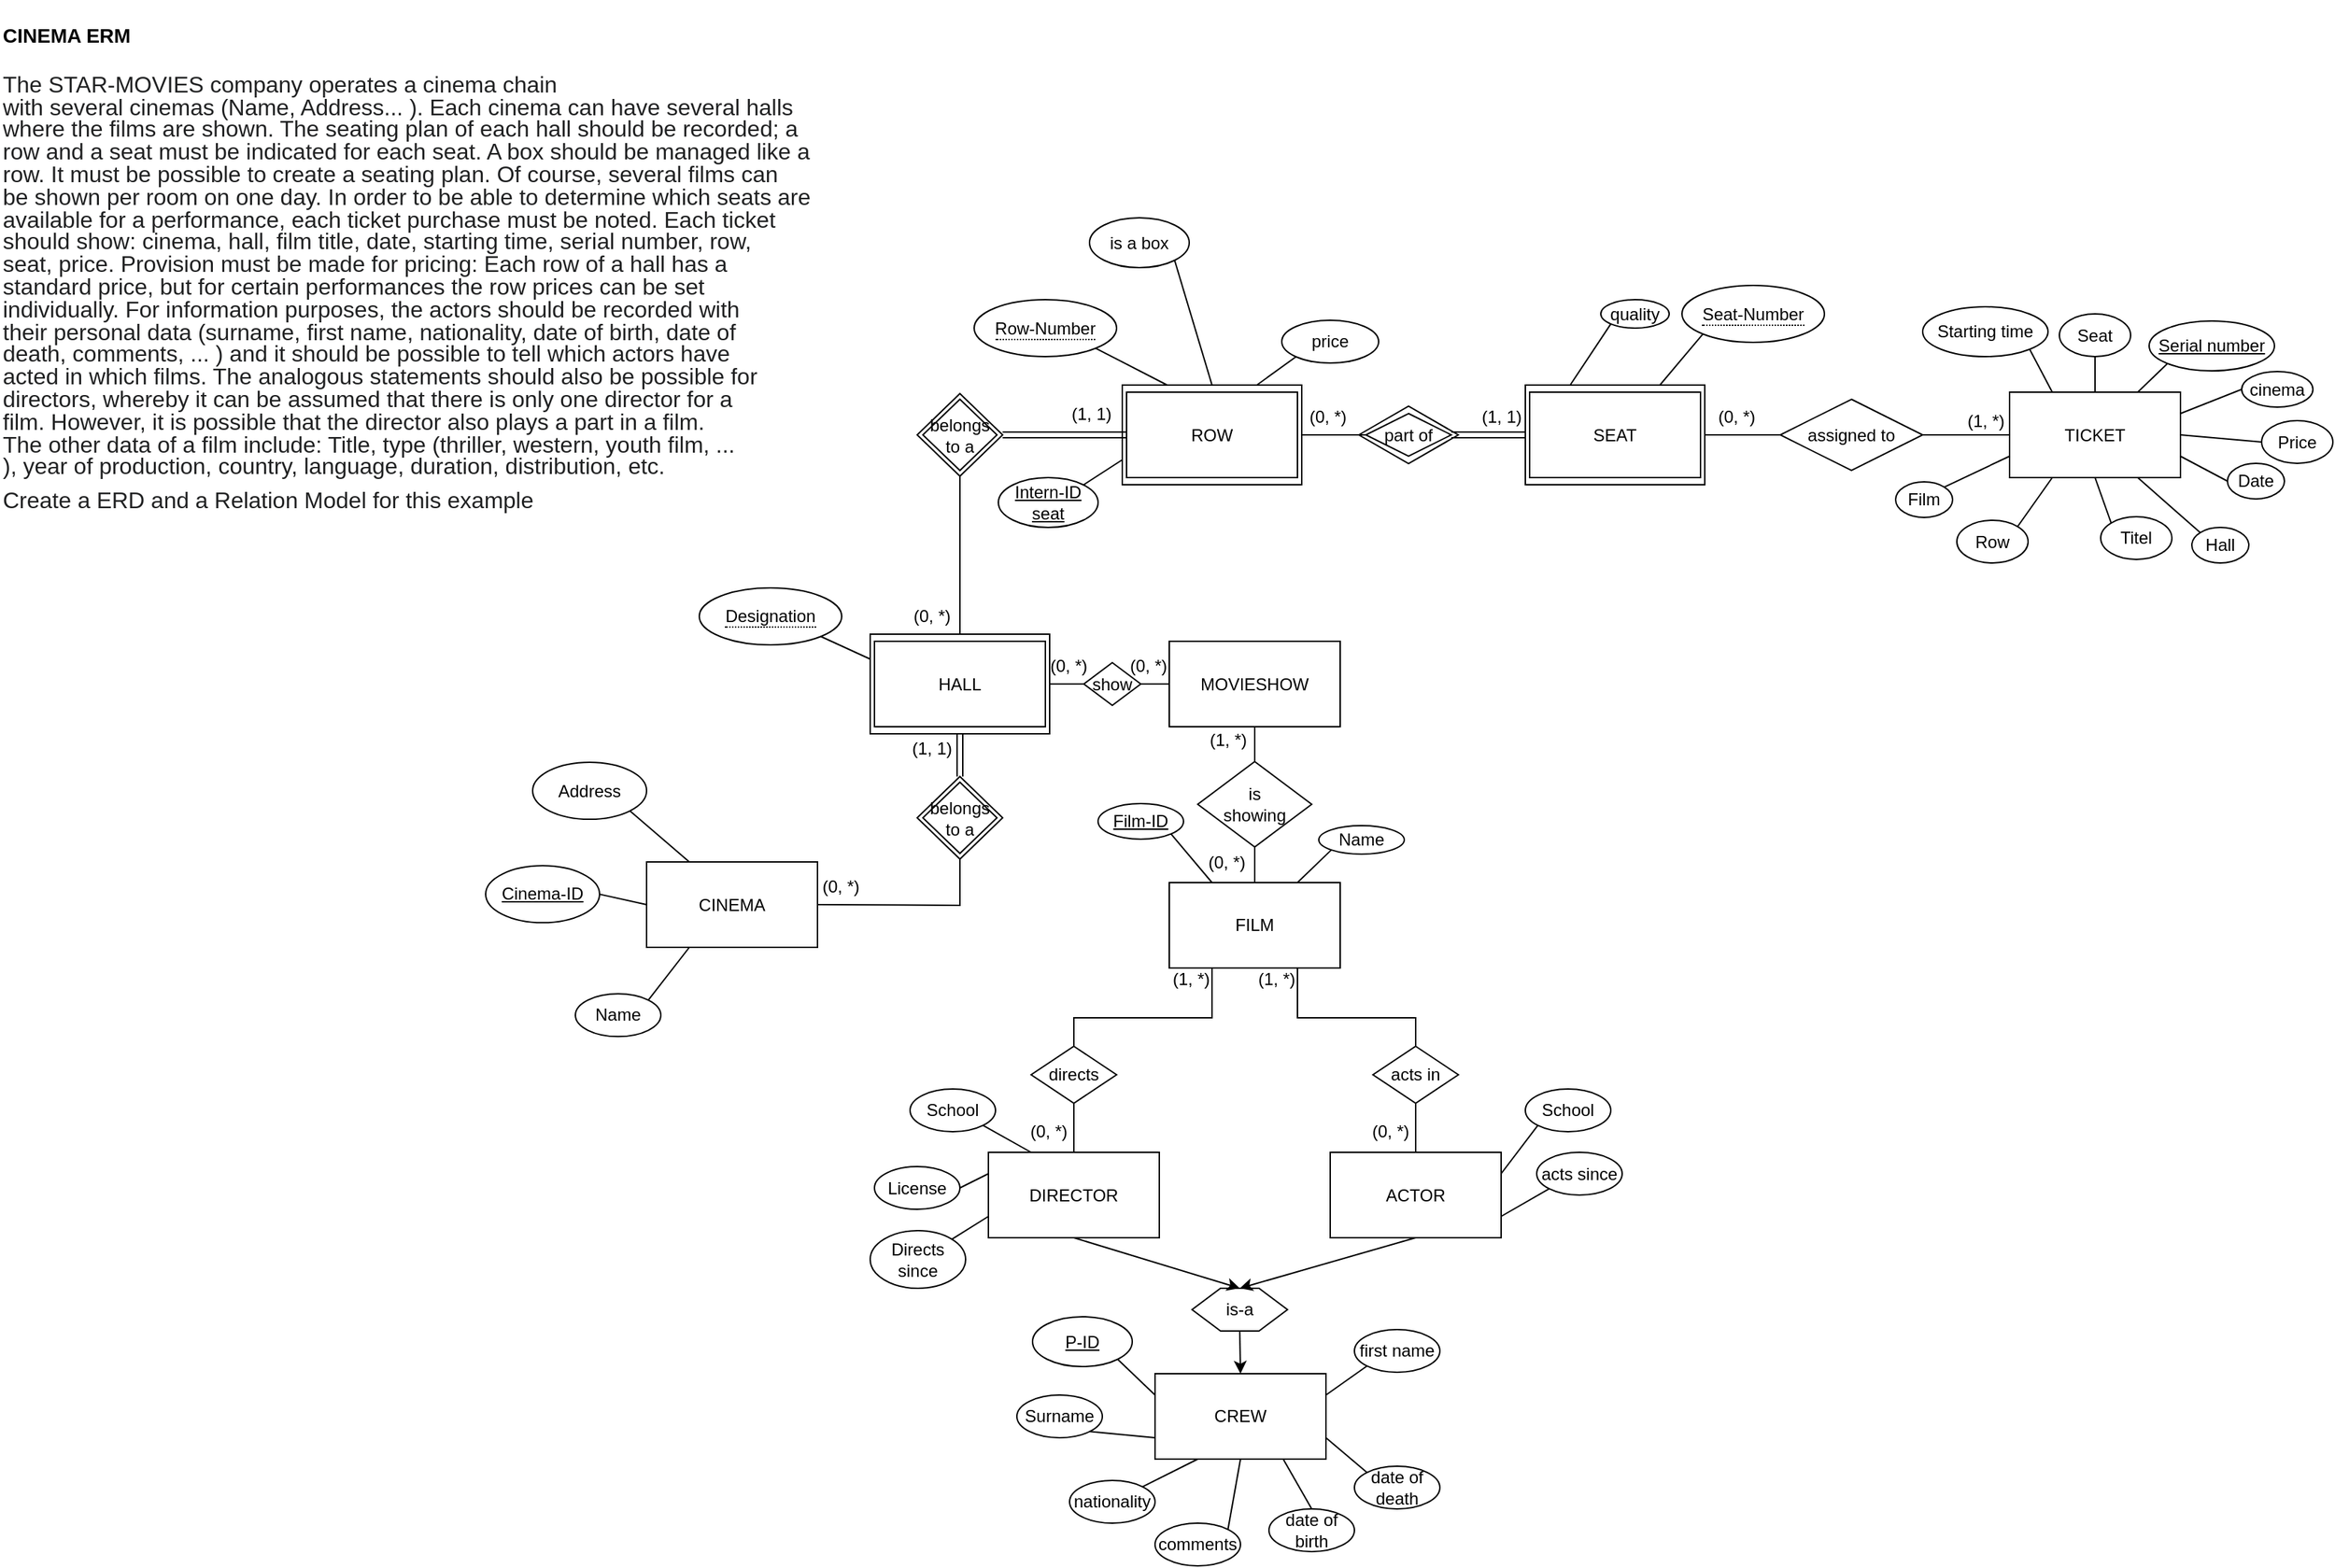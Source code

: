 <mxfile version="24.7.6">
  <diagram name="Seite-1" id="-tbs9R99MU5sMYvW19ob">
    <mxGraphModel dx="1727" dy="949" grid="1" gridSize="10" guides="1" tooltips="1" connect="1" arrows="1" fold="1" page="1" pageScale="1" pageWidth="1654" pageHeight="1169" math="0" shadow="0">
      <root>
        <mxCell id="0" />
        <mxCell id="1" parent="0" />
        <mxCell id="v5bdnCkCeKgytWKSB4Py-86" value="" style="html=1;whiteSpace=wrap;aspect=fixed;shape=isoRectangle;" vertex="1" parent="1">
          <mxGeometry x="963.09" y="311.55" width="69.83" height="41.9" as="geometry" />
        </mxCell>
        <mxCell id="v5bdnCkCeKgytWKSB4Py-83" value="" style="rounded=0;whiteSpace=wrap;html=1;" vertex="1" parent="1">
          <mxGeometry x="1080" y="297.5" width="126" height="70" as="geometry" />
        </mxCell>
        <mxCell id="v5bdnCkCeKgytWKSB4Py-82" value="" style="rounded=0;whiteSpace=wrap;html=1;" vertex="1" parent="1">
          <mxGeometry x="797" y="297.5" width="126" height="70" as="geometry" />
        </mxCell>
        <mxCell id="v5bdnCkCeKgytWKSB4Py-19" value="" style="rounded=0;whiteSpace=wrap;html=1;" vertex="1" parent="1">
          <mxGeometry x="620" y="472.5" width="126" height="70" as="geometry" />
        </mxCell>
        <mxCell id="GuMBQw5mWaE-lglOih7J-1" value="&lt;h1 style=&quot;margin-top: 0px;&quot;&gt;&lt;font style=&quot;font-size: 14px;&quot;&gt;CINEMA ERM&lt;/font&gt;&lt;/h1&gt;&lt;p style=&quot;margin-top:6.0pt;margin-right:0cm;margin-bottom:6.0pt;&lt;br/&gt;margin-left:0cm;text-align:justify;line-height:115%&quot; class=&quot;MsoNormal&quot;&gt;&lt;span style=&quot;line-height: 115%; font-family: Arial, sans-serif; color: rgb(32, 33, 34);&quot; lang=&quot;EN-US&quot;&gt;&lt;font size=&quot;3&quot; style=&quot;&quot;&gt;The STAR-MOVIES company operates a cinema chain&lt;br&gt;with several cinemas (Name, Address... ). Each cinema can have several halls&lt;br&gt;where the films are shown. The seating plan of each hall should be recorded; a&lt;br&gt;row and a seat must be indicated for each seat. A box should be managed like a&lt;br&gt;row. It must be possible to create a seating plan. Of course, several films can&lt;br&gt;be shown per room on one day. In order to be able to determine which seats are&lt;br&gt;available for a performance, each ticket purchase must be noted. Each ticket&lt;br&gt;should show: cinema, hall, film title, date, starting time, serial number, row,&lt;br&gt;seat, price. Provision must be made for pricing: Each row of a hall has a&lt;br&gt;standard price, but for certain performances the row prices can be set&lt;br&gt;individually. For information purposes, the actors should be recorded with&lt;br&gt;their personal data (surname, first name, nationality, date of birth, date of&lt;br&gt;death, comments, ... ) and it should be possible to tell which actors have&lt;br&gt;acted in which films. The analogous statements should also be possible for&lt;br&gt;directors, whereby it can be assumed that there is only one director for a&lt;br&gt;film. However, it is possible that the director also plays a part in a film.&lt;br&gt;The other data of a film include: Title, type (thriller, western, youth film, ...&lt;br&gt;), year of production, country, language, duration, distribution, etc.&lt;/font&gt;&lt;/span&gt;&lt;/p&gt;&lt;p style=&quot;margin-top:6.0pt;margin-right:0cm;margin-bottom:6.0pt;&lt;br/&gt;margin-left:0cm;text-align:justify;line-height:115%&quot; class=&quot;MsoNormal&quot;&gt;&lt;span style=&quot;line-height: 115%; font-family: Arial, sans-serif; color: rgb(32, 33, 34);&quot; lang=&quot;EN-US&quot;&gt;&lt;font size=&quot;3&quot; style=&quot;&quot;&gt;Create a ERD and a Relation Model for this example&lt;/font&gt;&lt;/span&gt;&lt;/p&gt;" style="text;html=1;whiteSpace=wrap;overflow=hidden;rounded=0;" parent="1" vertex="1">
          <mxGeometry x="9" y="27.5" width="570" height="360" as="geometry" />
        </mxCell>
        <mxCell id="GuMBQw5mWaE-lglOih7J-2" value="CINEMA" style="rounded=0;whiteSpace=wrap;html=1;" parent="1" vertex="1">
          <mxGeometry x="463" y="632.5" width="120" height="60" as="geometry" />
        </mxCell>
        <mxCell id="GuMBQw5mWaE-lglOih7J-3" value="HALL" style="rounded=0;whiteSpace=wrap;html=1;" parent="1" vertex="1">
          <mxGeometry x="623" y="477.5" width="120" height="60" as="geometry" />
        </mxCell>
        <mxCell id="GuMBQw5mWaE-lglOih7J-4" value="ROW" style="rounded=0;whiteSpace=wrap;html=1;" parent="1" vertex="1">
          <mxGeometry x="800" y="302.5" width="120" height="60" as="geometry" />
        </mxCell>
        <mxCell id="GuMBQw5mWaE-lglOih7J-5" value="SEAT" style="rounded=0;whiteSpace=wrap;html=1;" parent="1" vertex="1">
          <mxGeometry x="1083" y="302.5" width="120" height="60" as="geometry" />
        </mxCell>
        <mxCell id="GuMBQw5mWaE-lglOih7J-9" value="part of" style="rhombus;whiteSpace=wrap;html=1;" parent="1" vertex="1">
          <mxGeometry x="968" y="317.5" width="60" height="30" as="geometry" />
        </mxCell>
        <mxCell id="GuMBQw5mWaE-lglOih7J-14" value="is&lt;br&gt;showing" style="rhombus;whiteSpace=wrap;html=1;" parent="1" vertex="1">
          <mxGeometry x="850" y="562" width="80" height="60" as="geometry" />
        </mxCell>
        <mxCell id="GuMBQw5mWaE-lglOih7J-19" value="ACTOR" style="rounded=0;whiteSpace=wrap;html=1;" parent="1" vertex="1">
          <mxGeometry x="943" y="836.5" width="120" height="60" as="geometry" />
        </mxCell>
        <mxCell id="GuMBQw5mWaE-lglOih7J-20" value="DIRECTOR" style="rounded=0;whiteSpace=wrap;html=1;" parent="1" vertex="1">
          <mxGeometry x="703" y="836.5" width="120" height="60" as="geometry" />
        </mxCell>
        <mxCell id="GuMBQw5mWaE-lglOih7J-22" value="TICKET" style="whiteSpace=wrap;html=1;" parent="1" vertex="1">
          <mxGeometry x="1420" y="302.5" width="120" height="60" as="geometry" />
        </mxCell>
        <mxCell id="GuMBQw5mWaE-lglOih7J-23" value="FILM" style="whiteSpace=wrap;html=1;" parent="1" vertex="1">
          <mxGeometry x="830" y="647" width="120" height="60" as="geometry" />
        </mxCell>
        <mxCell id="GuMBQw5mWaE-lglOih7J-24" value="directs" style="rhombus;whiteSpace=wrap;html=1;" parent="1" vertex="1">
          <mxGeometry x="733" y="762" width="60" height="40" as="geometry" />
        </mxCell>
        <mxCell id="GuMBQw5mWaE-lglOih7J-25" value="acts in" style="rhombus;whiteSpace=wrap;html=1;" parent="1" vertex="1">
          <mxGeometry x="973" y="762" width="60" height="40" as="geometry" />
        </mxCell>
        <mxCell id="GuMBQw5mWaE-lglOih7J-26" value="" style="endArrow=none;html=1;rounded=0;entryX=0.5;entryY=1;entryDx=0;entryDy=0;exitX=0.5;exitY=0;exitDx=0;exitDy=0;" parent="1" source="GuMBQw5mWaE-lglOih7J-20" target="GuMBQw5mWaE-lglOih7J-24" edge="1">
          <mxGeometry width="50" height="50" relative="1" as="geometry">
            <mxPoint x="743" y="792" as="sourcePoint" />
            <mxPoint x="763" y="802" as="targetPoint" />
          </mxGeometry>
        </mxCell>
        <mxCell id="GuMBQw5mWaE-lglOih7J-27" value="" style="endArrow=none;html=1;rounded=0;entryX=0.5;entryY=0;entryDx=0;entryDy=0;exitX=0.5;exitY=1;exitDx=0;exitDy=0;" parent="1" source="GuMBQw5mWaE-lglOih7J-25" target="GuMBQw5mWaE-lglOih7J-19" edge="1">
          <mxGeometry width="50" height="50" relative="1" as="geometry">
            <mxPoint x="1003" y="802" as="sourcePoint" />
            <mxPoint x="1003" y="732" as="targetPoint" />
          </mxGeometry>
        </mxCell>
        <mxCell id="GuMBQw5mWaE-lglOih7J-29" value="" style="endArrow=none;html=1;rounded=0;exitX=0.5;exitY=1;exitDx=0;exitDy=0;entryX=0.5;entryY=0;entryDx=0;entryDy=0;" parent="1" source="GuMBQw5mWaE-lglOih7J-14" target="GuMBQw5mWaE-lglOih7J-23" edge="1">
          <mxGeometry width="50" height="50" relative="1" as="geometry">
            <mxPoint x="810" y="707" as="sourcePoint" />
            <mxPoint x="830" y="677" as="targetPoint" />
          </mxGeometry>
        </mxCell>
        <mxCell id="GuMBQw5mWaE-lglOih7J-37" value="" style="endArrow=none;html=1;rounded=0;entryX=0;entryY=0.5;entryDx=0;entryDy=0;exitX=1;exitY=0.5;exitDx=0;exitDy=0;shape=link;" parent="1" source="GuMBQw5mWaE-lglOih7J-9" target="v5bdnCkCeKgytWKSB4Py-83" edge="1">
          <mxGeometry width="50" height="50" relative="1" as="geometry">
            <mxPoint x="1590" y="362.5" as="sourcePoint" />
            <mxPoint x="923" y="537.5" as="targetPoint" />
          </mxGeometry>
        </mxCell>
        <mxCell id="GuMBQw5mWaE-lglOih7J-39" value="assigned to" style="rhombus;whiteSpace=wrap;html=1;" parent="1" vertex="1">
          <mxGeometry x="1259" y="307.5" width="100" height="50" as="geometry" />
        </mxCell>
        <mxCell id="GuMBQw5mWaE-lglOih7J-49" value="&lt;u&gt;Cinema-ID&lt;/u&gt;" style="ellipse;whiteSpace=wrap;html=1;" parent="1" vertex="1">
          <mxGeometry x="350" y="635.18" width="80" height="40" as="geometry" />
        </mxCell>
        <mxCell id="GuMBQw5mWaE-lglOih7J-50" value="Address" style="ellipse;whiteSpace=wrap;html=1;" parent="1" vertex="1">
          <mxGeometry x="383" y="562.5" width="80" height="40" as="geometry" />
        </mxCell>
        <mxCell id="GuMBQw5mWaE-lglOih7J-51" value="Name" style="ellipse;whiteSpace=wrap;html=1;" parent="1" vertex="1">
          <mxGeometry x="413" y="725.18" width="60" height="30" as="geometry" />
        </mxCell>
        <mxCell id="GuMBQw5mWaE-lglOih7J-52" value="" style="endArrow=none;html=1;rounded=0;exitX=1;exitY=0.5;exitDx=0;exitDy=0;entryX=0;entryY=0.5;entryDx=0;entryDy=0;" parent="1" source="GuMBQw5mWaE-lglOih7J-49" target="GuMBQw5mWaE-lglOih7J-2" edge="1">
          <mxGeometry width="50" height="50" relative="1" as="geometry">
            <mxPoint x="443" y="635.18" as="sourcePoint" />
            <mxPoint x="463" y="605.18" as="targetPoint" />
          </mxGeometry>
        </mxCell>
        <mxCell id="GuMBQw5mWaE-lglOih7J-56" value="" style="endArrow=none;html=1;rounded=0;entryX=1;entryY=1;entryDx=0;entryDy=0;exitX=0.25;exitY=0;exitDx=0;exitDy=0;" parent="1" source="GuMBQw5mWaE-lglOih7J-2" target="GuMBQw5mWaE-lglOih7J-50" edge="1">
          <mxGeometry width="50" height="50" relative="1" as="geometry">
            <mxPoint x="523" y="625.18" as="sourcePoint" />
            <mxPoint x="461.284" y="599.822" as="targetPoint" />
          </mxGeometry>
        </mxCell>
        <mxCell id="GuMBQw5mWaE-lglOih7J-57" value="" style="endArrow=none;html=1;rounded=0;entryX=0.25;entryY=1;entryDx=0;entryDy=0;exitX=1;exitY=0;exitDx=0;exitDy=0;" parent="1" source="GuMBQw5mWaE-lglOih7J-51" target="GuMBQw5mWaE-lglOih7J-2" edge="1">
          <mxGeometry width="50" height="50" relative="1" as="geometry">
            <mxPoint x="453" y="745.18" as="sourcePoint" />
            <mxPoint x="503" y="695.18" as="targetPoint" />
          </mxGeometry>
        </mxCell>
        <mxCell id="GuMBQw5mWaE-lglOih7J-62" value="acts since" style="ellipse;whiteSpace=wrap;html=1;" parent="1" vertex="1">
          <mxGeometry x="1088" y="836.5" width="60" height="30" as="geometry" />
        </mxCell>
        <mxCell id="GuMBQw5mWaE-lglOih7J-69" value="" style="endArrow=none;html=1;rounded=0;entryX=1;entryY=0.75;entryDx=0;entryDy=0;exitX=0;exitY=1;exitDx=0;exitDy=0;" parent="1" source="GuMBQw5mWaE-lglOih7J-62" target="GuMBQw5mWaE-lglOih7J-19" edge="1">
          <mxGeometry width="50" height="50" relative="1" as="geometry">
            <mxPoint x="1023" y="946.5" as="sourcePoint" />
            <mxPoint x="1073" y="896.5" as="targetPoint" />
          </mxGeometry>
        </mxCell>
        <mxCell id="GuMBQw5mWaE-lglOih7J-70" value="School" style="ellipse;whiteSpace=wrap;html=1;" parent="1" vertex="1">
          <mxGeometry x="648" y="792" width="60" height="30" as="geometry" />
        </mxCell>
        <mxCell id="GuMBQw5mWaE-lglOih7J-71" value="License" style="ellipse;whiteSpace=wrap;html=1;" parent="1" vertex="1">
          <mxGeometry x="623" y="846.5" width="60" height="30" as="geometry" />
        </mxCell>
        <mxCell id="GuMBQw5mWaE-lglOih7J-72" value="Directs since" style="ellipse;whiteSpace=wrap;html=1;" parent="1" vertex="1">
          <mxGeometry x="620" y="891.5" width="67" height="40.5" as="geometry" />
        </mxCell>
        <mxCell id="GuMBQw5mWaE-lglOih7J-77" value="" style="endArrow=none;html=1;rounded=0;exitX=1;exitY=0.5;exitDx=0;exitDy=0;entryX=0;entryY=0.25;entryDx=0;entryDy=0;" parent="1" source="GuMBQw5mWaE-lglOih7J-71" target="GuMBQw5mWaE-lglOih7J-20" edge="1">
          <mxGeometry width="50" height="50" relative="1" as="geometry">
            <mxPoint x="720" y="886.5" as="sourcePoint" />
            <mxPoint x="770" y="836.5" as="targetPoint" />
          </mxGeometry>
        </mxCell>
        <mxCell id="GuMBQw5mWaE-lglOih7J-78" value="" style="endArrow=none;html=1;rounded=0;exitX=1;exitY=1;exitDx=0;exitDy=0;entryX=0.25;entryY=0;entryDx=0;entryDy=0;" parent="1" source="GuMBQw5mWaE-lglOih7J-70" target="GuMBQw5mWaE-lglOih7J-20" edge="1">
          <mxGeometry width="50" height="50" relative="1" as="geometry">
            <mxPoint x="683" y="836.5" as="sourcePoint" />
            <mxPoint x="733" y="786.5" as="targetPoint" />
          </mxGeometry>
        </mxCell>
        <mxCell id="GuMBQw5mWaE-lglOih7J-79" value="" style="endArrow=none;html=1;rounded=0;exitX=1;exitY=0;exitDx=0;exitDy=0;entryX=0;entryY=0.75;entryDx=0;entryDy=0;" parent="1" source="GuMBQw5mWaE-lglOih7J-72" target="GuMBQw5mWaE-lglOih7J-20" edge="1">
          <mxGeometry width="50" height="50" relative="1" as="geometry">
            <mxPoint x="721.724" y="901.155" as="sourcePoint" />
            <mxPoint x="780" y="866.5" as="targetPoint" />
          </mxGeometry>
        </mxCell>
        <mxCell id="GuMBQw5mWaE-lglOih7J-83" value="Name" style="ellipse;whiteSpace=wrap;html=1;" parent="1" vertex="1">
          <mxGeometry x="935" y="607" width="60" height="20" as="geometry" />
        </mxCell>
        <mxCell id="GuMBQw5mWaE-lglOih7J-84" value="&lt;u&gt;Film-ID&lt;/u&gt;" style="ellipse;whiteSpace=wrap;html=1;" parent="1" vertex="1">
          <mxGeometry x="780" y="591.5" width="60" height="25" as="geometry" />
        </mxCell>
        <mxCell id="GuMBQw5mWaE-lglOih7J-85" value="" style="endArrow=none;html=1;rounded=0;entryX=1;entryY=1;entryDx=0;entryDy=0;exitX=0.25;exitY=0;exitDx=0;exitDy=0;" parent="1" source="GuMBQw5mWaE-lglOih7J-23" target="GuMBQw5mWaE-lglOih7J-84" edge="1">
          <mxGeometry width="50" height="50" relative="1" as="geometry">
            <mxPoint x="810" y="657" as="sourcePoint" />
            <mxPoint x="860" y="607" as="targetPoint" />
          </mxGeometry>
        </mxCell>
        <mxCell id="GuMBQw5mWaE-lglOih7J-86" value="" style="endArrow=none;html=1;rounded=0;exitX=0.75;exitY=0;exitDx=0;exitDy=0;entryX=0;entryY=1;entryDx=0;entryDy=0;" parent="1" source="GuMBQw5mWaE-lglOih7J-23" target="GuMBQw5mWaE-lglOih7J-83" edge="1">
          <mxGeometry width="50" height="50" relative="1" as="geometry">
            <mxPoint x="930" y="647" as="sourcePoint" />
            <mxPoint x="980" y="597" as="targetPoint" />
          </mxGeometry>
        </mxCell>
        <mxCell id="GuMBQw5mWaE-lglOih7J-93" value="is a box" style="ellipse;whiteSpace=wrap;html=1;" parent="1" vertex="1">
          <mxGeometry x="774" y="180" width="70" height="35" as="geometry" />
        </mxCell>
        <mxCell id="GuMBQw5mWaE-lglOih7J-97" value="&lt;u&gt;Serial number&lt;/u&gt;" style="ellipse;whiteSpace=wrap;html=1;" parent="1" vertex="1">
          <mxGeometry x="1518" y="252.5" width="88" height="35" as="geometry" />
        </mxCell>
        <mxCell id="GuMBQw5mWaE-lglOih7J-98" value="" style="endArrow=none;html=1;rounded=0;exitX=0.75;exitY=0;exitDx=0;exitDy=0;entryX=0;entryY=1;entryDx=0;entryDy=0;" parent="1" source="GuMBQw5mWaE-lglOih7J-22" target="GuMBQw5mWaE-lglOih7J-97" edge="1">
          <mxGeometry width="50" height="50" relative="1" as="geometry">
            <mxPoint x="1488" y="307.5" as="sourcePoint" />
            <mxPoint x="1538" y="257.5" as="targetPoint" />
          </mxGeometry>
        </mxCell>
        <mxCell id="GuMBQw5mWaE-lglOih7J-99" value="cinema" style="ellipse;whiteSpace=wrap;html=1;" parent="1" vertex="1">
          <mxGeometry x="1583" y="288" width="50" height="25" as="geometry" />
        </mxCell>
        <mxCell id="GuMBQw5mWaE-lglOih7J-100" value="" style="endArrow=none;html=1;rounded=0;exitX=1;exitY=0.25;exitDx=0;exitDy=0;entryX=0;entryY=0.5;entryDx=0;entryDy=0;" parent="1" source="GuMBQw5mWaE-lglOih7J-22" target="GuMBQw5mWaE-lglOih7J-99" edge="1">
          <mxGeometry width="50" height="50" relative="1" as="geometry">
            <mxPoint x="1568" y="417.5" as="sourcePoint" />
            <mxPoint x="1618" y="367.5" as="targetPoint" />
          </mxGeometry>
        </mxCell>
        <mxCell id="GuMBQw5mWaE-lglOih7J-101" value="Date" style="ellipse;whiteSpace=wrap;html=1;" parent="1" vertex="1">
          <mxGeometry x="1573" y="352.5" width="40" height="25" as="geometry" />
        </mxCell>
        <mxCell id="GuMBQw5mWaE-lglOih7J-102" value="" style="endArrow=none;html=1;rounded=0;exitX=1;exitY=0.75;exitDx=0;exitDy=0;entryX=0;entryY=0.5;entryDx=0;entryDy=0;" parent="1" source="GuMBQw5mWaE-lglOih7J-22" target="GuMBQw5mWaE-lglOih7J-101" edge="1">
          <mxGeometry width="50" height="50" relative="1" as="geometry">
            <mxPoint x="1538" y="437.5" as="sourcePoint" />
            <mxPoint x="1588" y="387.5" as="targetPoint" />
          </mxGeometry>
        </mxCell>
        <mxCell id="GuMBQw5mWaE-lglOih7J-103" value="Hall" style="ellipse;whiteSpace=wrap;html=1;" parent="1" vertex="1">
          <mxGeometry x="1548" y="397.5" width="40" height="25" as="geometry" />
        </mxCell>
        <mxCell id="GuMBQw5mWaE-lglOih7J-104" value="" style="endArrow=none;html=1;rounded=0;entryX=0.75;entryY=1;entryDx=0;entryDy=0;exitX=0;exitY=0;exitDx=0;exitDy=0;" parent="1" source="GuMBQw5mWaE-lglOih7J-103" target="GuMBQw5mWaE-lglOih7J-22" edge="1">
          <mxGeometry width="50" height="50" relative="1" as="geometry">
            <mxPoint x="1488" y="437.5" as="sourcePoint" />
            <mxPoint x="1538" y="387.5" as="targetPoint" />
          </mxGeometry>
        </mxCell>
        <mxCell id="GuMBQw5mWaE-lglOih7J-105" value="Film" style="ellipse;whiteSpace=wrap;html=1;" parent="1" vertex="1">
          <mxGeometry x="1340" y="365.5" width="40" height="25" as="geometry" />
        </mxCell>
        <mxCell id="GuMBQw5mWaE-lglOih7J-106" value="" style="endArrow=none;html=1;rounded=0;entryX=0;entryY=0.75;entryDx=0;entryDy=0;exitX=1;exitY=0;exitDx=0;exitDy=0;" parent="1" source="GuMBQw5mWaE-lglOih7J-105" target="GuMBQw5mWaE-lglOih7J-22" edge="1">
          <mxGeometry width="50" height="50" relative="1" as="geometry">
            <mxPoint x="1428" y="437.5" as="sourcePoint" />
            <mxPoint x="1478" y="387.5" as="targetPoint" />
          </mxGeometry>
        </mxCell>
        <mxCell id="GuMBQw5mWaE-lglOih7J-107" value="Row" style="ellipse;whiteSpace=wrap;html=1;" parent="1" vertex="1">
          <mxGeometry x="1383" y="392.5" width="50" height="30" as="geometry" />
        </mxCell>
        <mxCell id="GuMBQw5mWaE-lglOih7J-108" value="Seat" style="ellipse;whiteSpace=wrap;html=1;" parent="1" vertex="1">
          <mxGeometry x="1455" y="247.5" width="50" height="30" as="geometry" />
        </mxCell>
        <mxCell id="GuMBQw5mWaE-lglOih7J-109" value="Price" style="ellipse;whiteSpace=wrap;html=1;" parent="1" vertex="1">
          <mxGeometry x="1597" y="322.5" width="50" height="30" as="geometry" />
        </mxCell>
        <mxCell id="GuMBQw5mWaE-lglOih7J-110" value="Titel" style="ellipse;whiteSpace=wrap;html=1;" parent="1" vertex="1">
          <mxGeometry x="1484" y="390" width="50" height="30" as="geometry" />
        </mxCell>
        <mxCell id="GuMBQw5mWaE-lglOih7J-112" value="Starting time" style="ellipse;whiteSpace=wrap;html=1;" parent="1" vertex="1">
          <mxGeometry x="1359" y="242.5" width="88" height="35" as="geometry" />
        </mxCell>
        <mxCell id="GuMBQw5mWaE-lglOih7J-113" value="" style="endArrow=none;html=1;rounded=0;exitX=1;exitY=1;exitDx=0;exitDy=0;entryX=0.25;entryY=0;entryDx=0;entryDy=0;" parent="1" source="GuMBQw5mWaE-lglOih7J-112" target="GuMBQw5mWaE-lglOih7J-22" edge="1">
          <mxGeometry width="50" height="50" relative="1" as="geometry">
            <mxPoint x="1468" y="287.5" as="sourcePoint" />
            <mxPoint x="1518" y="237.5" as="targetPoint" />
          </mxGeometry>
        </mxCell>
        <mxCell id="GuMBQw5mWaE-lglOih7J-114" value="" style="endArrow=none;html=1;rounded=0;exitX=1;exitY=0;exitDx=0;exitDy=0;entryX=0.25;entryY=1;entryDx=0;entryDy=0;" parent="1" source="GuMBQw5mWaE-lglOih7J-107" target="GuMBQw5mWaE-lglOih7J-22" edge="1">
          <mxGeometry width="50" height="50" relative="1" as="geometry">
            <mxPoint x="1438" y="467.5" as="sourcePoint" />
            <mxPoint x="1488" y="417.5" as="targetPoint" />
          </mxGeometry>
        </mxCell>
        <mxCell id="GuMBQw5mWaE-lglOih7J-115" value="" style="endArrow=none;html=1;rounded=0;exitX=0.5;exitY=0;exitDx=0;exitDy=0;entryX=0.5;entryY=1;entryDx=0;entryDy=0;" parent="1" source="GuMBQw5mWaE-lglOih7J-22" target="GuMBQw5mWaE-lglOih7J-108" edge="1">
          <mxGeometry width="50" height="50" relative="1" as="geometry">
            <mxPoint x="1458" y="307.5" as="sourcePoint" />
            <mxPoint x="1508" y="257.5" as="targetPoint" />
          </mxGeometry>
        </mxCell>
        <mxCell id="GuMBQw5mWaE-lglOih7J-116" value="" style="endArrow=none;html=1;rounded=0;entryX=0;entryY=0.5;entryDx=0;entryDy=0;exitX=1;exitY=0.5;exitDx=0;exitDy=0;" parent="1" source="GuMBQw5mWaE-lglOih7J-22" target="GuMBQw5mWaE-lglOih7J-109" edge="1">
          <mxGeometry width="50" height="50" relative="1" as="geometry">
            <mxPoint x="1168" y="427.5" as="sourcePoint" />
            <mxPoint x="1218" y="377.5" as="targetPoint" />
          </mxGeometry>
        </mxCell>
        <mxCell id="GuMBQw5mWaE-lglOih7J-117" value="" style="endArrow=none;html=1;rounded=0;exitX=0;exitY=0;exitDx=0;exitDy=0;entryX=0.5;entryY=1;entryDx=0;entryDy=0;" parent="1" source="GuMBQw5mWaE-lglOih7J-110" target="GuMBQw5mWaE-lglOih7J-22" edge="1">
          <mxGeometry width="50" height="50" relative="1" as="geometry">
            <mxPoint x="1478" y="407.5" as="sourcePoint" />
            <mxPoint x="1528" y="357.5" as="targetPoint" />
          </mxGeometry>
        </mxCell>
        <mxCell id="v5bdnCkCeKgytWKSB4Py-1" value="price" style="ellipse;whiteSpace=wrap;html=1;" vertex="1" parent="1">
          <mxGeometry x="909" y="252" width="68" height="30" as="geometry" />
        </mxCell>
        <mxCell id="v5bdnCkCeKgytWKSB4Py-3" value="quality" style="ellipse;whiteSpace=wrap;html=1;" vertex="1" parent="1">
          <mxGeometry x="1133" y="237.5" width="48" height="20" as="geometry" />
        </mxCell>
        <mxCell id="v5bdnCkCeKgytWKSB4Py-5" value="" style="endArrow=none;html=1;rounded=0;entryX=0;entryY=1;entryDx=0;entryDy=0;exitX=0.25;exitY=0;exitDx=0;exitDy=0;" edge="1" parent="1" source="v5bdnCkCeKgytWKSB4Py-83" target="v5bdnCkCeKgytWKSB4Py-3">
          <mxGeometry width="50" height="50" relative="1" as="geometry">
            <mxPoint x="1110" y="292.5" as="sourcePoint" />
            <mxPoint x="1524" y="32.5" as="targetPoint" />
          </mxGeometry>
        </mxCell>
        <mxCell id="v5bdnCkCeKgytWKSB4Py-6" value="" style="endArrow=none;html=1;rounded=0;exitX=0.75;exitY=0;exitDx=0;exitDy=0;entryX=0;entryY=1;entryDx=0;entryDy=0;" edge="1" parent="1" source="v5bdnCkCeKgytWKSB4Py-82" target="v5bdnCkCeKgytWKSB4Py-1">
          <mxGeometry width="50" height="50" relative="1" as="geometry">
            <mxPoint x="1356" y="-17.5" as="sourcePoint" />
            <mxPoint x="1579" y="-27.5" as="targetPoint" />
          </mxGeometry>
        </mxCell>
        <mxCell id="v5bdnCkCeKgytWKSB4Py-9" value="" style="endArrow=none;html=1;rounded=0;entryX=0;entryY=0.5;entryDx=0;entryDy=0;exitX=1;exitY=0.5;exitDx=0;exitDy=0;" edge="1" parent="1" source="v5bdnCkCeKgytWKSB4Py-82" target="GuMBQw5mWaE-lglOih7J-9">
          <mxGeometry width="50" height="50" relative="1" as="geometry">
            <mxPoint x="920" y="332.5" as="sourcePoint" />
            <mxPoint x="780" y="477.5" as="targetPoint" />
          </mxGeometry>
        </mxCell>
        <mxCell id="v5bdnCkCeKgytWKSB4Py-13" value="" style="endArrow=none;html=1;rounded=0;entryX=0;entryY=0.5;entryDx=0;entryDy=0;exitX=1;exitY=0.5;exitDx=0;exitDy=0;shape=link;" edge="1" parent="1" source="v5bdnCkCeKgytWKSB4Py-98" target="GuMBQw5mWaE-lglOih7J-4">
          <mxGeometry width="50" height="50" relative="1" as="geometry">
            <mxPoint x="718" y="332.5" as="sourcePoint" />
            <mxPoint x="820" y="467.5" as="targetPoint" />
          </mxGeometry>
        </mxCell>
        <mxCell id="v5bdnCkCeKgytWKSB4Py-14" value="" style="endArrow=none;html=1;rounded=0;entryX=0.5;entryY=1;entryDx=0;entryDy=0;exitX=0.5;exitY=0;exitDx=0;exitDy=0;" edge="1" parent="1" source="v5bdnCkCeKgytWKSB4Py-19" target="v5bdnCkCeKgytWKSB4Py-98">
          <mxGeometry width="50" height="50" relative="1" as="geometry">
            <mxPoint x="660" y="447.5" as="sourcePoint" />
            <mxPoint x="683" y="357.5" as="targetPoint" />
          </mxGeometry>
        </mxCell>
        <mxCell id="v5bdnCkCeKgytWKSB4Py-15" value="&lt;u&gt;Intern-ID&lt;br&gt;seat&lt;/u&gt;" style="ellipse;whiteSpace=wrap;html=1;" vertex="1" parent="1">
          <mxGeometry x="710" y="362.5" width="70" height="35" as="geometry" />
        </mxCell>
        <mxCell id="v5bdnCkCeKgytWKSB4Py-16" value="" style="endArrow=none;html=1;rounded=0;exitX=1;exitY=0;exitDx=0;exitDy=0;entryX=0;entryY=0.75;entryDx=0;entryDy=0;" edge="1" parent="1" source="v5bdnCkCeKgytWKSB4Py-15" target="v5bdnCkCeKgytWKSB4Py-82">
          <mxGeometry width="50" height="50" relative="1" as="geometry">
            <mxPoint x="757" y="382.5" as="sourcePoint" />
            <mxPoint x="790" y="350" as="targetPoint" />
          </mxGeometry>
        </mxCell>
        <mxCell id="v5bdnCkCeKgytWKSB4Py-17" value="(1, 1)" style="text;html=1;align=center;verticalAlign=middle;resizable=0;points=[];autosize=1;strokeColor=none;fillColor=none;" vertex="1" parent="1">
          <mxGeometry x="1038" y="305" width="50" height="30" as="geometry" />
        </mxCell>
        <mxCell id="v5bdnCkCeKgytWKSB4Py-18" value="(0, *)" style="text;html=1;align=center;verticalAlign=middle;resizable=0;points=[];autosize=1;strokeColor=none;fillColor=none;" vertex="1" parent="1">
          <mxGeometry x="574" y="635.18" width="50" height="30" as="geometry" />
        </mxCell>
        <mxCell id="v5bdnCkCeKgytWKSB4Py-24" value="CREW" style="rounded=0;whiteSpace=wrap;html=1;" vertex="1" parent="1">
          <mxGeometry x="820" y="992" width="120" height="60" as="geometry" />
        </mxCell>
        <mxCell id="v5bdnCkCeKgytWKSB4Py-26" value="Surname" style="ellipse;whiteSpace=wrap;html=1;" vertex="1" parent="1">
          <mxGeometry x="723" y="1007" width="60" height="30" as="geometry" />
        </mxCell>
        <mxCell id="v5bdnCkCeKgytWKSB4Py-27" value="first name" style="ellipse;whiteSpace=wrap;html=1;" vertex="1" parent="1">
          <mxGeometry x="960" y="961" width="60" height="30" as="geometry" />
        </mxCell>
        <mxCell id="v5bdnCkCeKgytWKSB4Py-28" value="nationality" style="ellipse;whiteSpace=wrap;html=1;" vertex="1" parent="1">
          <mxGeometry x="760" y="1067" width="60" height="30" as="geometry" />
        </mxCell>
        <mxCell id="v5bdnCkCeKgytWKSB4Py-29" value="date of birth" style="ellipse;whiteSpace=wrap;html=1;" vertex="1" parent="1">
          <mxGeometry x="900" y="1087" width="60" height="30" as="geometry" />
        </mxCell>
        <mxCell id="v5bdnCkCeKgytWKSB4Py-30" value="date of death" style="ellipse;whiteSpace=wrap;html=1;" vertex="1" parent="1">
          <mxGeometry x="960" y="1057" width="60" height="30" as="geometry" />
        </mxCell>
        <mxCell id="v5bdnCkCeKgytWKSB4Py-31" value="comments" style="ellipse;whiteSpace=wrap;html=1;" vertex="1" parent="1">
          <mxGeometry x="820" y="1097" width="60" height="30" as="geometry" />
        </mxCell>
        <mxCell id="v5bdnCkCeKgytWKSB4Py-32" value="" style="endArrow=none;html=1;rounded=0;exitX=0;exitY=0.75;exitDx=0;exitDy=0;entryX=1;entryY=1;entryDx=0;entryDy=0;" edge="1" source="v5bdnCkCeKgytWKSB4Py-24" target="v5bdnCkCeKgytWKSB4Py-26" parent="1">
          <mxGeometry width="50" height="50" relative="1" as="geometry">
            <mxPoint x="940" y="937" as="sourcePoint" />
            <mxPoint x="990" y="887" as="targetPoint" />
          </mxGeometry>
        </mxCell>
        <mxCell id="v5bdnCkCeKgytWKSB4Py-33" value="" style="endArrow=none;html=1;rounded=0;exitX=1;exitY=0.25;exitDx=0;exitDy=0;entryX=0;entryY=1;entryDx=0;entryDy=0;" edge="1" source="v5bdnCkCeKgytWKSB4Py-24" target="v5bdnCkCeKgytWKSB4Py-27" parent="1">
          <mxGeometry width="50" height="50" relative="1" as="geometry">
            <mxPoint x="940" y="937" as="sourcePoint" />
            <mxPoint x="990" y="887" as="targetPoint" />
          </mxGeometry>
        </mxCell>
        <mxCell id="v5bdnCkCeKgytWKSB4Py-34" value="" style="endArrow=none;html=1;rounded=0;exitX=1;exitY=0;exitDx=0;exitDy=0;entryX=0.25;entryY=1;entryDx=0;entryDy=0;" edge="1" source="v5bdnCkCeKgytWKSB4Py-28" target="v5bdnCkCeKgytWKSB4Py-24" parent="1">
          <mxGeometry width="50" height="50" relative="1" as="geometry">
            <mxPoint x="940" y="937" as="sourcePoint" />
            <mxPoint x="990" y="887" as="targetPoint" />
          </mxGeometry>
        </mxCell>
        <mxCell id="v5bdnCkCeKgytWKSB4Py-35" value="" style="endArrow=none;html=1;rounded=0;entryX=0.5;entryY=1;entryDx=0;entryDy=0;exitX=1;exitY=0;exitDx=0;exitDy=0;" edge="1" source="v5bdnCkCeKgytWKSB4Py-31" target="v5bdnCkCeKgytWKSB4Py-24" parent="1">
          <mxGeometry width="50" height="50" relative="1" as="geometry">
            <mxPoint x="820" y="1117" as="sourcePoint" />
            <mxPoint x="870" y="1067" as="targetPoint" />
          </mxGeometry>
        </mxCell>
        <mxCell id="v5bdnCkCeKgytWKSB4Py-36" value="" style="endArrow=none;html=1;rounded=0;entryX=0.75;entryY=1;entryDx=0;entryDy=0;exitX=0.5;exitY=0;exitDx=0;exitDy=0;" edge="1" source="v5bdnCkCeKgytWKSB4Py-29" target="v5bdnCkCeKgytWKSB4Py-24" parent="1">
          <mxGeometry width="50" height="50" relative="1" as="geometry">
            <mxPoint x="870" y="1097" as="sourcePoint" />
            <mxPoint x="920" y="1047" as="targetPoint" />
          </mxGeometry>
        </mxCell>
        <mxCell id="v5bdnCkCeKgytWKSB4Py-37" value="" style="endArrow=none;html=1;rounded=0;entryX=1;entryY=0.75;entryDx=0;entryDy=0;exitX=0;exitY=0;exitDx=0;exitDy=0;" edge="1" source="v5bdnCkCeKgytWKSB4Py-30" target="v5bdnCkCeKgytWKSB4Py-24" parent="1">
          <mxGeometry width="50" height="50" relative="1" as="geometry">
            <mxPoint x="900" y="1097" as="sourcePoint" />
            <mxPoint x="950" y="1047" as="targetPoint" />
          </mxGeometry>
        </mxCell>
        <mxCell id="v5bdnCkCeKgytWKSB4Py-48" value="(1, *)" style="text;html=1;align=center;verticalAlign=middle;resizable=0;points=[];autosize=1;strokeColor=none;fillColor=none;" vertex="1" parent="1">
          <mxGeometry x="846" y="532" width="50" height="30" as="geometry" />
        </mxCell>
        <mxCell id="v5bdnCkCeKgytWKSB4Py-49" value="(0, *)" style="text;html=1;align=center;verticalAlign=middle;resizable=0;points=[];autosize=1;strokeColor=none;fillColor=none;" vertex="1" parent="1">
          <mxGeometry x="845" y="617.5" width="50" height="30" as="geometry" />
        </mxCell>
        <mxCell id="v5bdnCkCeKgytWKSB4Py-53" value="(0, *)" style="text;html=1;align=center;verticalAlign=middle;resizable=0;points=[];autosize=1;strokeColor=none;fillColor=none;" vertex="1" parent="1">
          <mxGeometry x="916" y="305" width="50" height="30" as="geometry" />
        </mxCell>
        <mxCell id="v5bdnCkCeKgytWKSB4Py-55" value="&lt;u&gt;P-ID&lt;br&gt;&lt;/u&gt;" style="ellipse;whiteSpace=wrap;html=1;" vertex="1" parent="1">
          <mxGeometry x="734" y="952" width="70" height="35" as="geometry" />
        </mxCell>
        <mxCell id="v5bdnCkCeKgytWKSB4Py-56" value="" style="endArrow=none;html=1;rounded=0;exitX=1;exitY=1;exitDx=0;exitDy=0;entryX=0;entryY=0.25;entryDx=0;entryDy=0;" edge="1" parent="1" source="v5bdnCkCeKgytWKSB4Py-55" target="v5bdnCkCeKgytWKSB4Py-24">
          <mxGeometry width="50" height="50" relative="1" as="geometry">
            <mxPoint x="773" y="1027" as="sourcePoint" />
            <mxPoint x="823" y="977" as="targetPoint" />
          </mxGeometry>
        </mxCell>
        <mxCell id="v5bdnCkCeKgytWKSB4Py-59" value="(0, *)" style="text;html=1;align=center;verticalAlign=middle;resizable=0;points=[];autosize=1;strokeColor=none;fillColor=none;" vertex="1" parent="1">
          <mxGeometry x="1203" y="305" width="50" height="30" as="geometry" />
        </mxCell>
        <mxCell id="v5bdnCkCeKgytWKSB4Py-60" value="(1, 1)" style="text;html=1;align=center;verticalAlign=middle;resizable=0;points=[];autosize=1;strokeColor=none;fillColor=none;" vertex="1" parent="1">
          <mxGeometry x="750" y="302.5" width="50" height="30" as="geometry" />
        </mxCell>
        <mxCell id="v5bdnCkCeKgytWKSB4Py-62" value="(0, *)" style="text;html=1;align=center;verticalAlign=middle;resizable=0;points=[];autosize=1;strokeColor=none;fillColor=none;" vertex="1" parent="1">
          <mxGeometry x="638" y="445" width="50" height="30" as="geometry" />
        </mxCell>
        <mxCell id="v5bdnCkCeKgytWKSB4Py-64" value="" style="endArrow=none;html=1;rounded=0;exitX=1;exitY=1;exitDx=0;exitDy=0;entryX=0;entryY=0.25;entryDx=0;entryDy=0;" edge="1" parent="1" source="v5bdnCkCeKgytWKSB4Py-94" target="v5bdnCkCeKgytWKSB4Py-19">
          <mxGeometry width="50" height="50" relative="1" as="geometry">
            <mxPoint x="598.284" y="469.142" as="sourcePoint" />
            <mxPoint x="590" y="482.5" as="targetPoint" />
          </mxGeometry>
        </mxCell>
        <mxCell id="v5bdnCkCeKgytWKSB4Py-67" value="" style="endArrow=none;html=1;rounded=0;exitX=0.75;exitY=0;exitDx=0;exitDy=0;entryX=0;entryY=1;entryDx=0;entryDy=0;" edge="1" parent="1" source="v5bdnCkCeKgytWKSB4Py-83" target="v5bdnCkCeKgytWKSB4Py-96">
          <mxGeometry width="50" height="50" relative="1" as="geometry">
            <mxPoint x="852.5" y="-57.5" as="sourcePoint" />
            <mxPoint x="1202.282" y="266.703" as="targetPoint" />
          </mxGeometry>
        </mxCell>
        <mxCell id="v5bdnCkCeKgytWKSB4Py-68" value="" style="endArrow=none;html=1;rounded=0;exitX=0.25;exitY=0;exitDx=0;exitDy=0;entryX=1;entryY=1;entryDx=0;entryDy=0;" edge="1" parent="1" source="v5bdnCkCeKgytWKSB4Py-82" target="v5bdnCkCeKgytWKSB4Py-95">
          <mxGeometry width="50" height="50" relative="1" as="geometry">
            <mxPoint x="991.5" y="-57.5" as="sourcePoint" />
            <mxPoint x="790.606" y="266.756" as="targetPoint" />
          </mxGeometry>
        </mxCell>
        <mxCell id="v5bdnCkCeKgytWKSB4Py-69" value="" style="endArrow=none;html=1;rounded=0;exitX=0.5;exitY=0;exitDx=0;exitDy=0;entryX=0.25;entryY=1;entryDx=0;entryDy=0;" edge="1" parent="1" source="GuMBQw5mWaE-lglOih7J-24" target="GuMBQw5mWaE-lglOih7J-23">
          <mxGeometry width="50" height="50" relative="1" as="geometry">
            <mxPoint x="987" y="762" as="sourcePoint" />
            <mxPoint x="1037" y="712" as="targetPoint" />
            <Array as="points">
              <mxPoint x="763" y="742" />
              <mxPoint x="860" y="742" />
            </Array>
          </mxGeometry>
        </mxCell>
        <mxCell id="v5bdnCkCeKgytWKSB4Py-70" value="" style="endArrow=none;html=1;rounded=0;exitX=0.5;exitY=0;exitDx=0;exitDy=0;entryX=0.75;entryY=1;entryDx=0;entryDy=0;" edge="1" parent="1" source="GuMBQw5mWaE-lglOih7J-25" target="GuMBQw5mWaE-lglOih7J-23">
          <mxGeometry width="50" height="50" relative="1" as="geometry">
            <mxPoint x="987" y="762" as="sourcePoint" />
            <mxPoint x="1037" y="712" as="targetPoint" />
            <Array as="points">
              <mxPoint x="1003" y="742" />
              <mxPoint x="920" y="742" />
            </Array>
          </mxGeometry>
        </mxCell>
        <mxCell id="v5bdnCkCeKgytWKSB4Py-71" value="is-a" style="shape=hexagon;perimeter=hexagonPerimeter2;whiteSpace=wrap;html=1;fixedSize=1;" vertex="1" parent="1">
          <mxGeometry x="846" y="932" width="67" height="30" as="geometry" />
        </mxCell>
        <mxCell id="v5bdnCkCeKgytWKSB4Py-72" value="" style="endArrow=classic;html=1;rounded=0;exitX=0.5;exitY=1;exitDx=0;exitDy=0;entryX=0.5;entryY=0;entryDx=0;entryDy=0;" edge="1" parent="1" source="GuMBQw5mWaE-lglOih7J-19" target="v5bdnCkCeKgytWKSB4Py-71">
          <mxGeometry width="50" height="50" relative="1" as="geometry">
            <mxPoint x="970" y="982" as="sourcePoint" />
            <mxPoint x="1020" y="932" as="targetPoint" />
          </mxGeometry>
        </mxCell>
        <mxCell id="v5bdnCkCeKgytWKSB4Py-73" value="" style="endArrow=classic;html=1;rounded=0;exitX=0.5;exitY=1;exitDx=0;exitDy=0;entryX=0.5;entryY=0;entryDx=0;entryDy=0;" edge="1" parent="1" source="GuMBQw5mWaE-lglOih7J-20" target="v5bdnCkCeKgytWKSB4Py-71">
          <mxGeometry width="50" height="50" relative="1" as="geometry">
            <mxPoint x="790" y="1052" as="sourcePoint" />
            <mxPoint x="840" y="1002" as="targetPoint" />
          </mxGeometry>
        </mxCell>
        <mxCell id="v5bdnCkCeKgytWKSB4Py-74" value="" style="endArrow=classic;html=1;rounded=0;exitX=0.5;exitY=1;exitDx=0;exitDy=0;entryX=0.5;entryY=0;entryDx=0;entryDy=0;" edge="1" parent="1" source="v5bdnCkCeKgytWKSB4Py-71" target="v5bdnCkCeKgytWKSB4Py-24">
          <mxGeometry width="50" height="50" relative="1" as="geometry">
            <mxPoint x="920" y="1032" as="sourcePoint" />
            <mxPoint x="970" y="982" as="targetPoint" />
          </mxGeometry>
        </mxCell>
        <mxCell id="v5bdnCkCeKgytWKSB4Py-76" value="School" style="ellipse;whiteSpace=wrap;html=1;" vertex="1" parent="1">
          <mxGeometry x="1080" y="792" width="60" height="30" as="geometry" />
        </mxCell>
        <mxCell id="v5bdnCkCeKgytWKSB4Py-77" value="" style="endArrow=none;html=1;rounded=0;exitX=1;exitY=0.25;exitDx=0;exitDy=0;entryX=0;entryY=1;entryDx=0;entryDy=0;" edge="1" parent="1" source="GuMBQw5mWaE-lglOih7J-19" target="v5bdnCkCeKgytWKSB4Py-76">
          <mxGeometry width="50" height="50" relative="1" as="geometry">
            <mxPoint x="1057" y="942" as="sourcePoint" />
            <mxPoint x="1107" y="892" as="targetPoint" />
          </mxGeometry>
        </mxCell>
        <mxCell id="v5bdnCkCeKgytWKSB4Py-81" value="" style="endArrow=none;html=1;rounded=0;exitX=0.5;exitY=0;exitDx=0;exitDy=0;entryX=0.5;entryY=1;entryDx=0;entryDy=0;shape=link;" edge="1" parent="1" source="v5bdnCkCeKgytWKSB4Py-99" target="v5bdnCkCeKgytWKSB4Py-19">
          <mxGeometry width="50" height="50" relative="1" as="geometry">
            <mxPoint x="683" y="562.5" as="sourcePoint" />
            <mxPoint x="720" y="522.5" as="targetPoint" />
          </mxGeometry>
        </mxCell>
        <mxCell id="v5bdnCkCeKgytWKSB4Py-84" value="" style="endArrow=none;html=1;rounded=0;exitX=0.5;exitY=1;exitDx=0;exitDy=0;entryX=0.5;entryY=0;entryDx=0;entryDy=0;" edge="1" parent="1" source="v5bdnCkCeKgytWKSB4Py-90" target="GuMBQw5mWaE-lglOih7J-14">
          <mxGeometry width="50" height="50" relative="1" as="geometry">
            <mxPoint x="764" y="692" as="sourcePoint" />
            <mxPoint x="814" y="642" as="targetPoint" />
          </mxGeometry>
        </mxCell>
        <mxCell id="v5bdnCkCeKgytWKSB4Py-85" value="" style="endArrow=none;html=1;rounded=0;entryX=1;entryY=1;entryDx=0;entryDy=0;exitX=0.5;exitY=0;exitDx=0;exitDy=0;" edge="1" parent="1" source="v5bdnCkCeKgytWKSB4Py-82" target="GuMBQw5mWaE-lglOih7J-93">
          <mxGeometry width="50" height="50" relative="1" as="geometry">
            <mxPoint x="804.5" y="-23.75" as="sourcePoint" />
            <mxPoint x="861" y="262.5" as="targetPoint" />
          </mxGeometry>
        </mxCell>
        <mxCell id="v5bdnCkCeKgytWKSB4Py-87" value="" style="endArrow=none;html=1;rounded=0;exitX=1;exitY=0.5;exitDx=0;exitDy=0;entryX=0;entryY=0.5;entryDx=0;entryDy=0;" edge="1" parent="1" source="v5bdnCkCeKgytWKSB4Py-83" target="GuMBQw5mWaE-lglOih7J-39">
          <mxGeometry width="50" height="50" relative="1" as="geometry">
            <mxPoint x="1210" y="352.5" as="sourcePoint" />
            <mxPoint x="1260" y="302.5" as="targetPoint" />
          </mxGeometry>
        </mxCell>
        <mxCell id="v5bdnCkCeKgytWKSB4Py-88" value="" style="endArrow=none;html=1;rounded=0;exitX=1;exitY=0.5;exitDx=0;exitDy=0;entryX=0;entryY=0.5;entryDx=0;entryDy=0;" edge="1" parent="1" source="GuMBQw5mWaE-lglOih7J-39" target="GuMBQw5mWaE-lglOih7J-22">
          <mxGeometry width="50" height="50" relative="1" as="geometry">
            <mxPoint x="1360" y="352.5" as="sourcePoint" />
            <mxPoint x="1410" y="302.5" as="targetPoint" />
          </mxGeometry>
        </mxCell>
        <mxCell id="v5bdnCkCeKgytWKSB4Py-89" value="" style="endArrow=none;html=1;rounded=0;exitX=1;exitY=0.5;exitDx=0;exitDy=0;entryX=0.5;entryY=1;entryDx=0;entryDy=0;" edge="1" parent="1" source="GuMBQw5mWaE-lglOih7J-2" target="v5bdnCkCeKgytWKSB4Py-99">
          <mxGeometry width="50" height="50" relative="1" as="geometry">
            <mxPoint x="680" y="732.5" as="sourcePoint" />
            <mxPoint x="683" y="622.5" as="targetPoint" />
            <Array as="points">
              <mxPoint x="683" y="663" />
            </Array>
          </mxGeometry>
        </mxCell>
        <mxCell id="v5bdnCkCeKgytWKSB4Py-90" value="MOVIESHOW" style="rounded=0;whiteSpace=wrap;html=1;" vertex="1" parent="1">
          <mxGeometry x="830" y="477.5" width="120" height="60" as="geometry" />
        </mxCell>
        <mxCell id="v5bdnCkCeKgytWKSB4Py-91" value="show" style="rhombus;whiteSpace=wrap;html=1;" vertex="1" parent="1">
          <mxGeometry x="770" y="492.5" width="40" height="30" as="geometry" />
        </mxCell>
        <mxCell id="v5bdnCkCeKgytWKSB4Py-92" value="" style="endArrow=none;html=1;rounded=0;exitX=1;exitY=0.5;exitDx=0;exitDy=0;entryX=0;entryY=0.5;entryDx=0;entryDy=0;" edge="1" parent="1" source="v5bdnCkCeKgytWKSB4Py-91" target="v5bdnCkCeKgytWKSB4Py-90">
          <mxGeometry width="50" height="50" relative="1" as="geometry">
            <mxPoint x="814" y="569.5" as="sourcePoint" />
            <mxPoint x="864" y="519.5" as="targetPoint" />
          </mxGeometry>
        </mxCell>
        <mxCell id="v5bdnCkCeKgytWKSB4Py-93" value="" style="endArrow=none;html=1;rounded=0;entryX=0;entryY=0.5;entryDx=0;entryDy=0;exitX=1;exitY=0.5;exitDx=0;exitDy=0;" edge="1" parent="1" source="v5bdnCkCeKgytWKSB4Py-19" target="v5bdnCkCeKgytWKSB4Py-91">
          <mxGeometry width="50" height="50" relative="1" as="geometry">
            <mxPoint x="750" y="510" as="sourcePoint" />
            <mxPoint x="824" y="439.5" as="targetPoint" />
          </mxGeometry>
        </mxCell>
        <mxCell id="v5bdnCkCeKgytWKSB4Py-94" value="&lt;span style=&quot;border-bottom: 1px dotted&quot;&gt;Designation&lt;/span&gt;" style="ellipse;whiteSpace=wrap;html=1;align=center;" vertex="1" parent="1">
          <mxGeometry x="500" y="440" width="100" height="40" as="geometry" />
        </mxCell>
        <mxCell id="v5bdnCkCeKgytWKSB4Py-95" value="&lt;span style=&quot;border-bottom: 1px dotted&quot;&gt;Row-Number&lt;/span&gt;" style="ellipse;whiteSpace=wrap;html=1;align=center;" vertex="1" parent="1">
          <mxGeometry x="693" y="237.5" width="100" height="40" as="geometry" />
        </mxCell>
        <mxCell id="v5bdnCkCeKgytWKSB4Py-96" value="&lt;span style=&quot;border-bottom: 1px dotted&quot;&gt;Seat-Number&lt;/span&gt;" style="ellipse;whiteSpace=wrap;html=1;align=center;" vertex="1" parent="1">
          <mxGeometry x="1190" y="227.5" width="100" height="40" as="geometry" />
        </mxCell>
        <mxCell id="v5bdnCkCeKgytWKSB4Py-97" value="(1, 1)" style="text;html=1;align=center;verticalAlign=middle;resizable=0;points=[];autosize=1;strokeColor=none;fillColor=none;" vertex="1" parent="1">
          <mxGeometry x="638" y="537.5" width="50" height="30" as="geometry" />
        </mxCell>
        <mxCell id="v5bdnCkCeKgytWKSB4Py-98" value="belongs to a" style="shape=rhombus;double=1;perimeter=rhombusPerimeter;whiteSpace=wrap;html=1;align=center;" vertex="1" parent="1">
          <mxGeometry x="653" y="303.5" width="60" height="58" as="geometry" />
        </mxCell>
        <mxCell id="v5bdnCkCeKgytWKSB4Py-99" value="belongs to a" style="shape=rhombus;double=1;perimeter=rhombusPerimeter;whiteSpace=wrap;html=1;align=center;" vertex="1" parent="1">
          <mxGeometry x="653" y="572.5" width="60" height="58" as="geometry" />
        </mxCell>
        <mxCell id="v5bdnCkCeKgytWKSB4Py-100" value="(0, *)" style="text;html=1;align=center;verticalAlign=middle;resizable=0;points=[];autosize=1;strokeColor=none;fillColor=none;" vertex="1" parent="1">
          <mxGeometry x="720" y="806.5" width="50" height="30" as="geometry" />
        </mxCell>
        <mxCell id="v5bdnCkCeKgytWKSB4Py-101" value="(0, *)" style="text;html=1;align=center;verticalAlign=middle;resizable=0;points=[];autosize=1;strokeColor=none;fillColor=none;" vertex="1" parent="1">
          <mxGeometry x="960" y="806.5" width="50" height="30" as="geometry" />
        </mxCell>
        <mxCell id="v5bdnCkCeKgytWKSB4Py-102" value="(1, *)" style="text;html=1;align=center;verticalAlign=middle;resizable=0;points=[];autosize=1;strokeColor=none;fillColor=none;" vertex="1" parent="1">
          <mxGeometry x="820" y="700" width="50" height="30" as="geometry" />
        </mxCell>
        <mxCell id="v5bdnCkCeKgytWKSB4Py-103" value="(1, *)" style="text;html=1;align=center;verticalAlign=middle;resizable=0;points=[];autosize=1;strokeColor=none;fillColor=none;" vertex="1" parent="1">
          <mxGeometry x="880" y="700" width="50" height="30" as="geometry" />
        </mxCell>
        <mxCell id="v5bdnCkCeKgytWKSB4Py-104" value="(1, *)" style="text;html=1;align=center;verticalAlign=middle;resizable=0;points=[];autosize=1;strokeColor=none;fillColor=none;" vertex="1" parent="1">
          <mxGeometry x="1378" y="307.5" width="50" height="30" as="geometry" />
        </mxCell>
        <mxCell id="v5bdnCkCeKgytWKSB4Py-105" value="(0, *)" style="text;html=1;align=center;verticalAlign=middle;resizable=0;points=[];autosize=1;strokeColor=none;fillColor=none;" vertex="1" parent="1">
          <mxGeometry x="734" y="480" width="50" height="30" as="geometry" />
        </mxCell>
        <mxCell id="v5bdnCkCeKgytWKSB4Py-106" value="(0, *)" style="text;html=1;align=center;verticalAlign=middle;resizable=0;points=[];autosize=1;strokeColor=none;fillColor=none;" vertex="1" parent="1">
          <mxGeometry x="790" y="480" width="50" height="30" as="geometry" />
        </mxCell>
      </root>
    </mxGraphModel>
  </diagram>
</mxfile>
